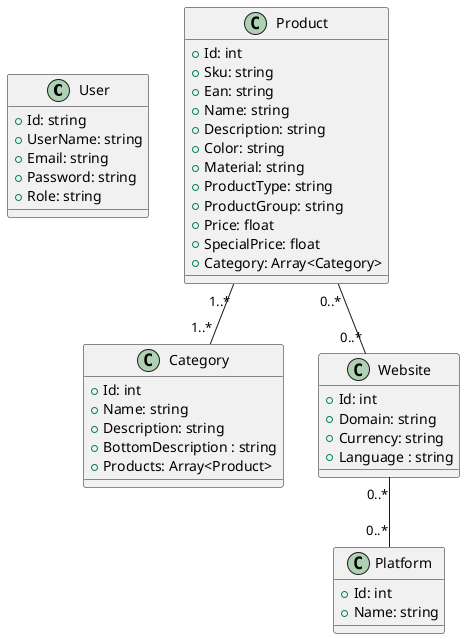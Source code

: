 @startuml Design Class Diagram (DCD)

class User {
    + Id: string
    + UserName: string
    + Email: string
    + Password: string
    + Role: string        
}

class Product {
    + Id: int
    + Sku: string
    + Ean: string
    + Name: string
    + Description: string
    + Color: string
    + Material: string
    + ProductType: string
    + ProductGroup: string
    + Price: float
    + SpecialPrice: float     
    + Category: Array<Category>
}

class Category {
    + Id: int
    + Name: string
    + Description: string
    + BottomDescription : string
    + Products: Array<Product>
}

class Website {
    + Id: int
    + Domain: string
    + Currency: string
    + Language : string
}

class Platform {
    + Id: int
    + Name: string
}

' class Localization {
'     + Id: int
'     + Language: string
' }

Product "1..*" -- "1..*" Category
Product "0..*" -- "0..*" Website
' Website "0..1" -- "0..1" Localization
Website "0..*" -- "0..*" Platform


@enduml